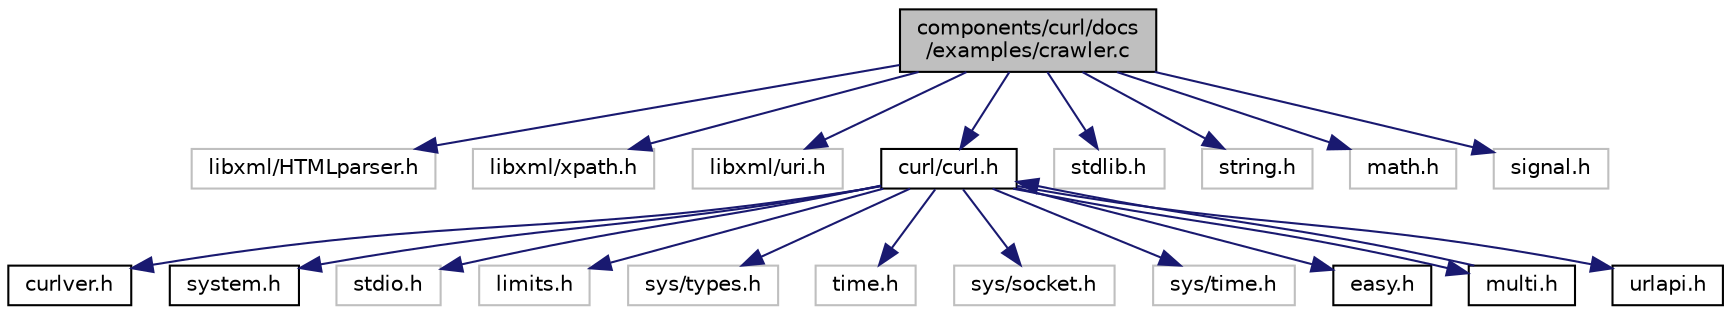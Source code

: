 digraph "components/curl/docs/examples/crawler.c"
{
  edge [fontname="Helvetica",fontsize="10",labelfontname="Helvetica",labelfontsize="10"];
  node [fontname="Helvetica",fontsize="10",shape=record];
  Node0 [label="components/curl/docs\l/examples/crawler.c",height=0.2,width=0.4,color="black", fillcolor="grey75", style="filled", fontcolor="black"];
  Node0 -> Node1 [color="midnightblue",fontsize="10",style="solid",fontname="Helvetica"];
  Node1 [label="libxml/HTMLparser.h",height=0.2,width=0.4,color="grey75", fillcolor="white", style="filled"];
  Node0 -> Node2 [color="midnightblue",fontsize="10",style="solid",fontname="Helvetica"];
  Node2 [label="libxml/xpath.h",height=0.2,width=0.4,color="grey75", fillcolor="white", style="filled"];
  Node0 -> Node3 [color="midnightblue",fontsize="10",style="solid",fontname="Helvetica"];
  Node3 [label="libxml/uri.h",height=0.2,width=0.4,color="grey75", fillcolor="white", style="filled"];
  Node0 -> Node4 [color="midnightblue",fontsize="10",style="solid",fontname="Helvetica"];
  Node4 [label="curl/curl.h",height=0.2,width=0.4,color="black", fillcolor="white", style="filled",URL="$curl_8h.html"];
  Node4 -> Node5 [color="midnightblue",fontsize="10",style="solid",fontname="Helvetica"];
  Node5 [label="curlver.h",height=0.2,width=0.4,color="black", fillcolor="white", style="filled",URL="$curlver_8h.html"];
  Node4 -> Node6 [color="midnightblue",fontsize="10",style="solid",fontname="Helvetica"];
  Node6 [label="system.h",height=0.2,width=0.4,color="black", fillcolor="white", style="filled",URL="$components_2curl_2include_2curl_2_system_8h.html"];
  Node4 -> Node7 [color="midnightblue",fontsize="10",style="solid",fontname="Helvetica"];
  Node7 [label="stdio.h",height=0.2,width=0.4,color="grey75", fillcolor="white", style="filled"];
  Node4 -> Node8 [color="midnightblue",fontsize="10",style="solid",fontname="Helvetica"];
  Node8 [label="limits.h",height=0.2,width=0.4,color="grey75", fillcolor="white", style="filled"];
  Node4 -> Node9 [color="midnightblue",fontsize="10",style="solid",fontname="Helvetica"];
  Node9 [label="sys/types.h",height=0.2,width=0.4,color="grey75", fillcolor="white", style="filled"];
  Node4 -> Node10 [color="midnightblue",fontsize="10",style="solid",fontname="Helvetica"];
  Node10 [label="time.h",height=0.2,width=0.4,color="grey75", fillcolor="white", style="filled"];
  Node4 -> Node11 [color="midnightblue",fontsize="10",style="solid",fontname="Helvetica"];
  Node11 [label="sys/socket.h",height=0.2,width=0.4,color="grey75", fillcolor="white", style="filled"];
  Node4 -> Node12 [color="midnightblue",fontsize="10",style="solid",fontname="Helvetica"];
  Node12 [label="sys/time.h",height=0.2,width=0.4,color="grey75", fillcolor="white", style="filled"];
  Node4 -> Node13 [color="midnightblue",fontsize="10",style="solid",fontname="Helvetica"];
  Node13 [label="easy.h",height=0.2,width=0.4,color="black", fillcolor="white", style="filled",URL="$easy_8h.html"];
  Node4 -> Node14 [color="midnightblue",fontsize="10",style="solid",fontname="Helvetica"];
  Node14 [label="multi.h",height=0.2,width=0.4,color="black", fillcolor="white", style="filled",URL="$multi_8h.html"];
  Node14 -> Node4 [color="midnightblue",fontsize="10",style="solid",fontname="Helvetica"];
  Node4 -> Node15 [color="midnightblue",fontsize="10",style="solid",fontname="Helvetica"];
  Node15 [label="urlapi.h",height=0.2,width=0.4,color="black", fillcolor="white", style="filled",URL="$urlapi_8h.html"];
  Node0 -> Node16 [color="midnightblue",fontsize="10",style="solid",fontname="Helvetica"];
  Node16 [label="stdlib.h",height=0.2,width=0.4,color="grey75", fillcolor="white", style="filled"];
  Node0 -> Node17 [color="midnightblue",fontsize="10",style="solid",fontname="Helvetica"];
  Node17 [label="string.h",height=0.2,width=0.4,color="grey75", fillcolor="white", style="filled"];
  Node0 -> Node18 [color="midnightblue",fontsize="10",style="solid",fontname="Helvetica"];
  Node18 [label="math.h",height=0.2,width=0.4,color="grey75", fillcolor="white", style="filled"];
  Node0 -> Node19 [color="midnightblue",fontsize="10",style="solid",fontname="Helvetica"];
  Node19 [label="signal.h",height=0.2,width=0.4,color="grey75", fillcolor="white", style="filled"];
}
